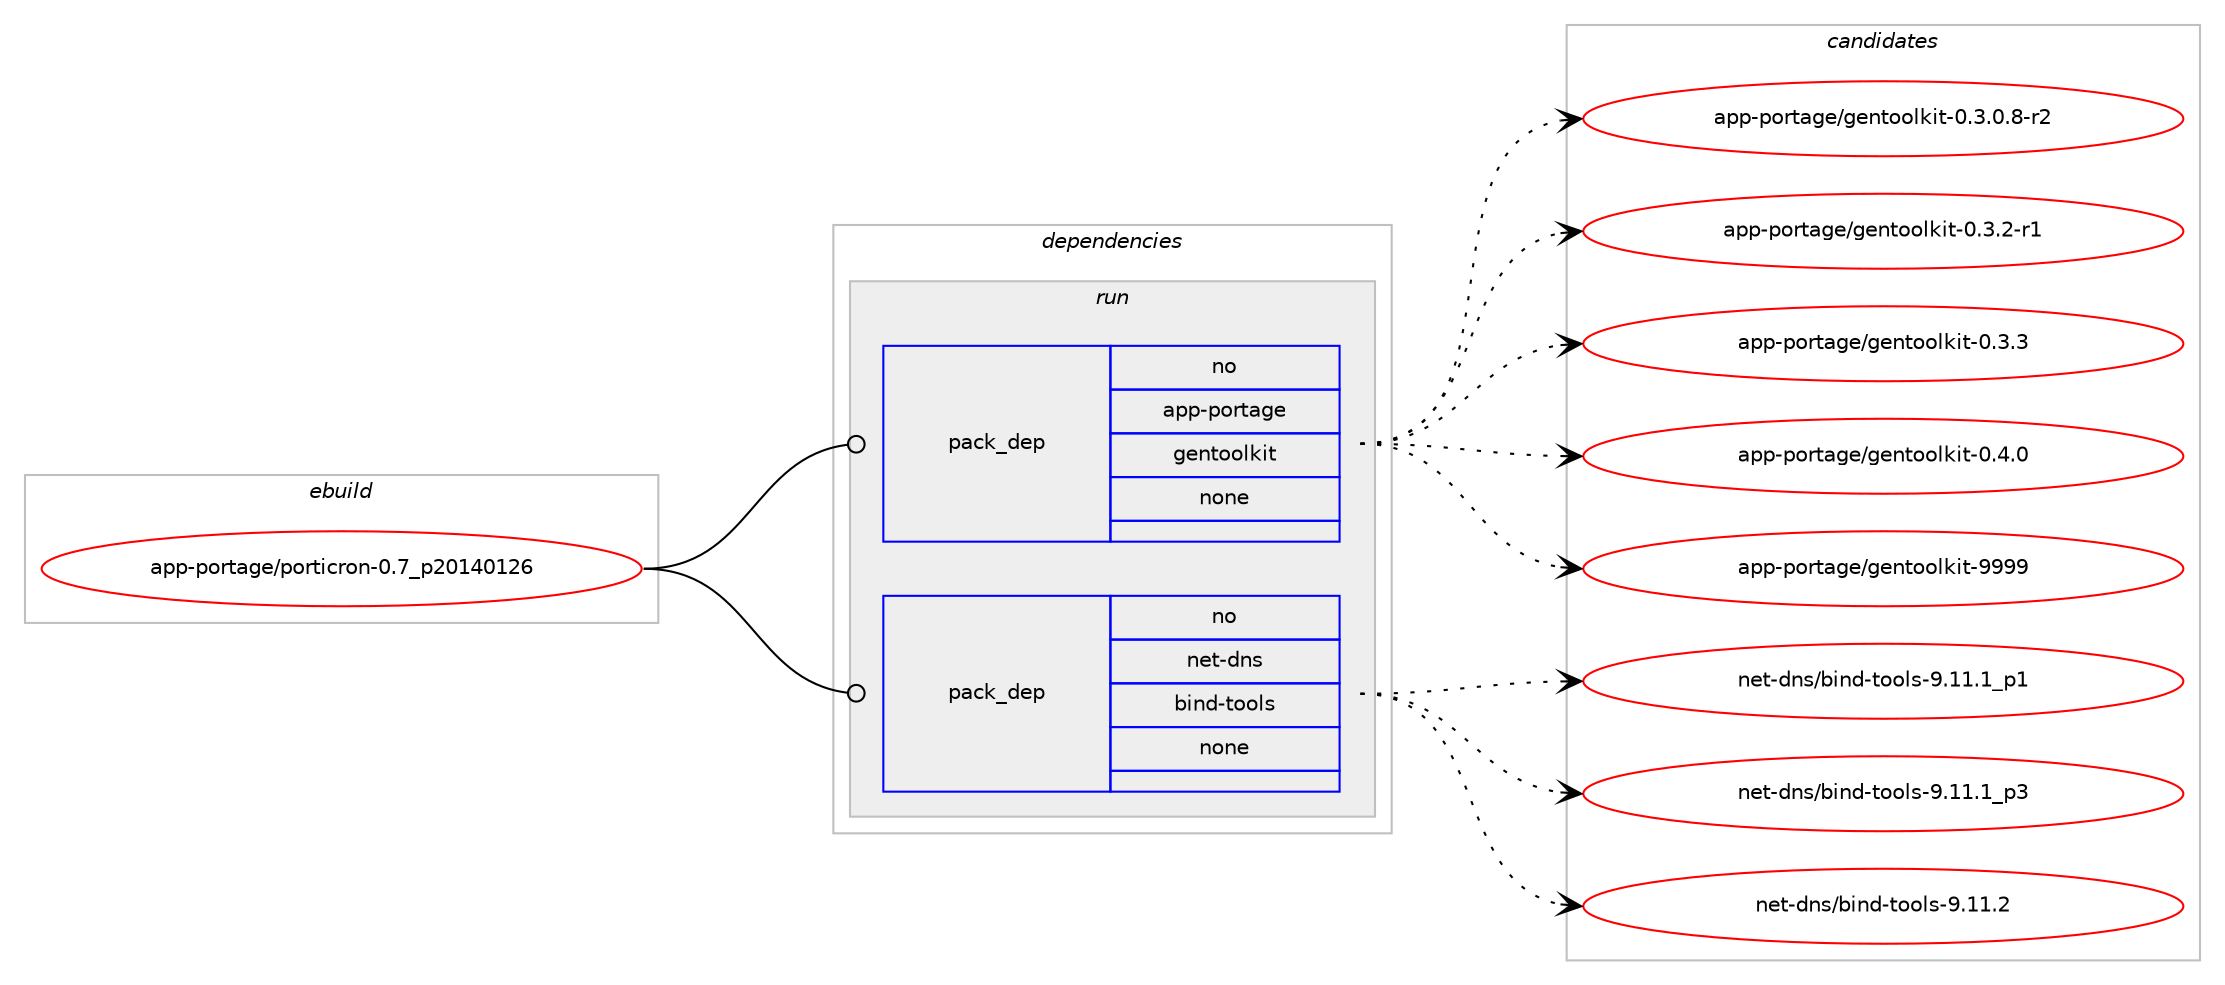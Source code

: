 digraph prolog {

# *************
# Graph options
# *************

newrank=true;
concentrate=true;
compound=true;
graph [rankdir=LR,fontname=Helvetica,fontsize=10,ranksep=1.5];#, ranksep=2.5, nodesep=0.2];
edge  [arrowhead=vee];
node  [fontname=Helvetica,fontsize=10];

# **********
# The ebuild
# **********

subgraph cluster_leftcol {
color=gray;
rank=same;
label=<<i>ebuild</i>>;
id [label="app-portage/porticron-0.7_p20140126", color=red, width=4, href="../app-portage/porticron-0.7_p20140126.svg"];
}

# ****************
# The dependencies
# ****************

subgraph cluster_midcol {
color=gray;
label=<<i>dependencies</i>>;
subgraph cluster_compile {
fillcolor="#eeeeee";
style=filled;
label=<<i>compile</i>>;
}
subgraph cluster_compileandrun {
fillcolor="#eeeeee";
style=filled;
label=<<i>compile and run</i>>;
}
subgraph cluster_run {
fillcolor="#eeeeee";
style=filled;
label=<<i>run</i>>;
subgraph pack39468 {
dependency54570 [label=<<TABLE BORDER="0" CELLBORDER="1" CELLSPACING="0" CELLPADDING="4" WIDTH="220"><TR><TD ROWSPAN="6" CELLPADDING="30">pack_dep</TD></TR><TR><TD WIDTH="110">no</TD></TR><TR><TD>app-portage</TD></TR><TR><TD>gentoolkit</TD></TR><TR><TD>none</TD></TR><TR><TD></TD></TR></TABLE>>, shape=none, color=blue];
}
id:e -> dependency54570:w [weight=20,style="solid",arrowhead="odot"];
subgraph pack39469 {
dependency54571 [label=<<TABLE BORDER="0" CELLBORDER="1" CELLSPACING="0" CELLPADDING="4" WIDTH="220"><TR><TD ROWSPAN="6" CELLPADDING="30">pack_dep</TD></TR><TR><TD WIDTH="110">no</TD></TR><TR><TD>net-dns</TD></TR><TR><TD>bind-tools</TD></TR><TR><TD>none</TD></TR><TR><TD></TD></TR></TABLE>>, shape=none, color=blue];
}
id:e -> dependency54571:w [weight=20,style="solid",arrowhead="odot"];
}
}

# **************
# The candidates
# **************

subgraph cluster_choices {
rank=same;
color=gray;
label=<<i>candidates</i>>;

subgraph choice39468 {
color=black;
nodesep=1;
choice9711211245112111114116971031014710310111011611111110810710511645484651464846564511450 [label="app-portage/gentoolkit-0.3.0.8-r2", color=red, width=4,href="../app-portage/gentoolkit-0.3.0.8-r2.svg"];
choice971121124511211111411697103101471031011101161111111081071051164548465146504511449 [label="app-portage/gentoolkit-0.3.2-r1", color=red, width=4,href="../app-portage/gentoolkit-0.3.2-r1.svg"];
choice97112112451121111141169710310147103101110116111111108107105116454846514651 [label="app-portage/gentoolkit-0.3.3", color=red, width=4,href="../app-portage/gentoolkit-0.3.3.svg"];
choice97112112451121111141169710310147103101110116111111108107105116454846524648 [label="app-portage/gentoolkit-0.4.0", color=red, width=4,href="../app-portage/gentoolkit-0.4.0.svg"];
choice971121124511211111411697103101471031011101161111111081071051164557575757 [label="app-portage/gentoolkit-9999", color=red, width=4,href="../app-portage/gentoolkit-9999.svg"];
dependency54570:e -> choice9711211245112111114116971031014710310111011611111110810710511645484651464846564511450:w [style=dotted,weight="100"];
dependency54570:e -> choice971121124511211111411697103101471031011101161111111081071051164548465146504511449:w [style=dotted,weight="100"];
dependency54570:e -> choice97112112451121111141169710310147103101110116111111108107105116454846514651:w [style=dotted,weight="100"];
dependency54570:e -> choice97112112451121111141169710310147103101110116111111108107105116454846524648:w [style=dotted,weight="100"];
dependency54570:e -> choice971121124511211111411697103101471031011101161111111081071051164557575757:w [style=dotted,weight="100"];
}
subgraph choice39469 {
color=black;
nodesep=1;
choice11010111645100110115479810511010045116111111108115455746494946499511249 [label="net-dns/bind-tools-9.11.1_p1", color=red, width=4,href="../net-dns/bind-tools-9.11.1_p1.svg"];
choice11010111645100110115479810511010045116111111108115455746494946499511251 [label="net-dns/bind-tools-9.11.1_p3", color=red, width=4,href="../net-dns/bind-tools-9.11.1_p3.svg"];
choice1101011164510011011547981051101004511611111110811545574649494650 [label="net-dns/bind-tools-9.11.2", color=red, width=4,href="../net-dns/bind-tools-9.11.2.svg"];
dependency54571:e -> choice11010111645100110115479810511010045116111111108115455746494946499511249:w [style=dotted,weight="100"];
dependency54571:e -> choice11010111645100110115479810511010045116111111108115455746494946499511251:w [style=dotted,weight="100"];
dependency54571:e -> choice1101011164510011011547981051101004511611111110811545574649494650:w [style=dotted,weight="100"];
}
}

}
